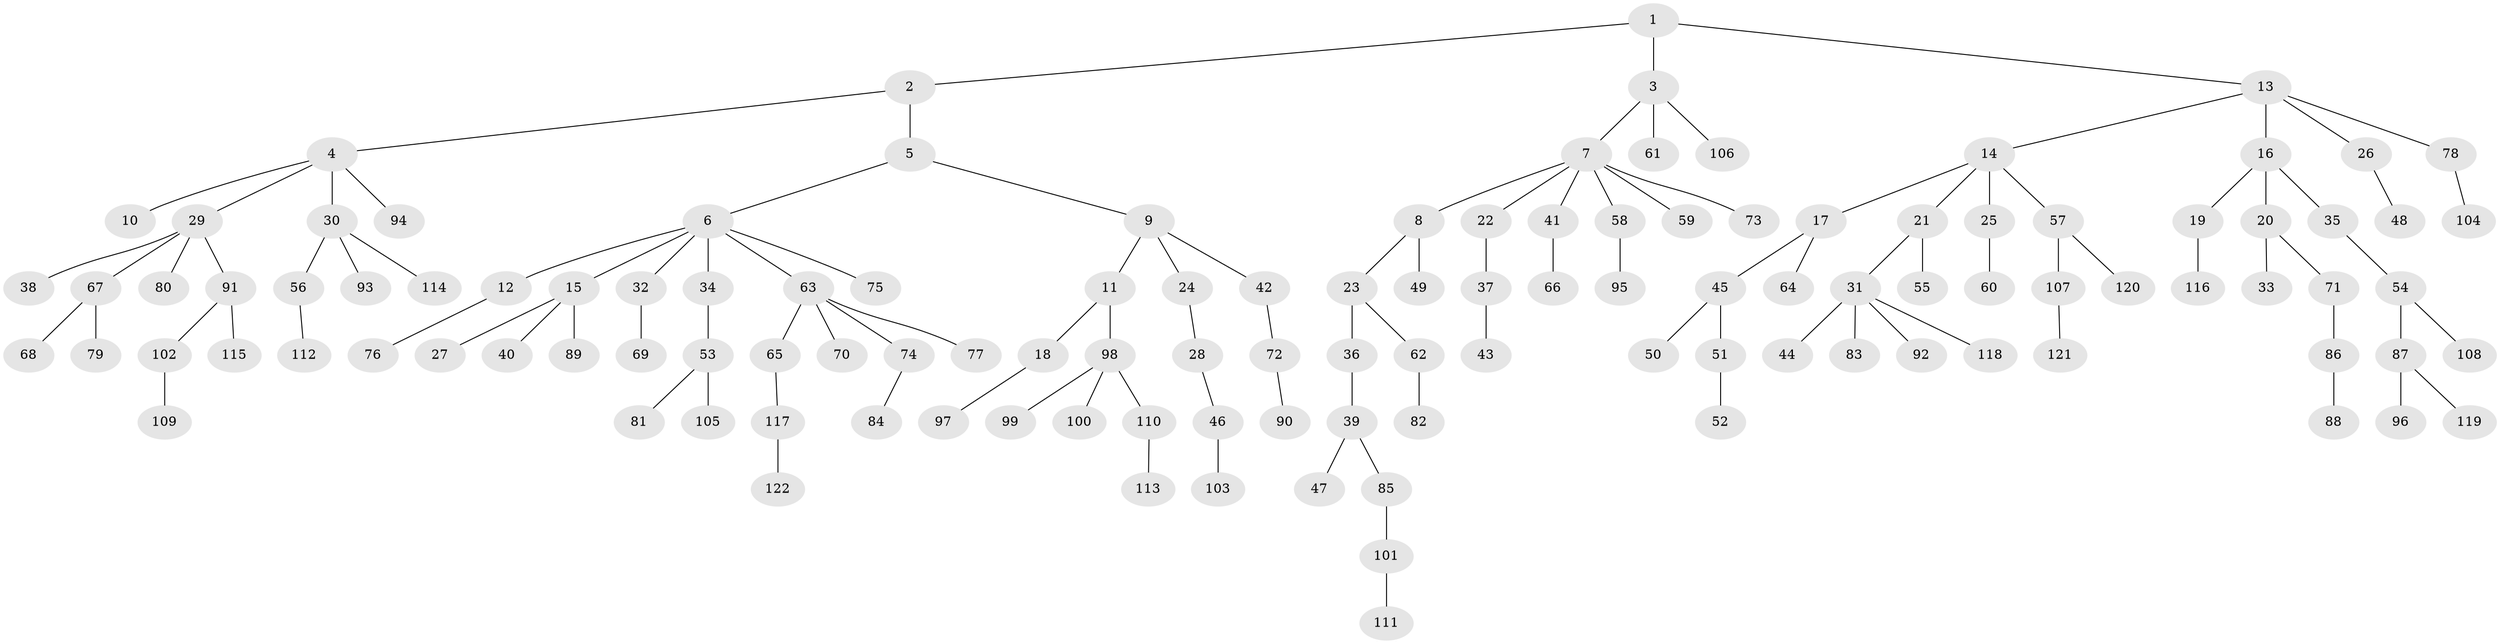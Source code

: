 // Generated by graph-tools (version 1.1) at 2025/50/03/09/25 03:50:20]
// undirected, 122 vertices, 121 edges
graph export_dot {
graph [start="1"]
  node [color=gray90,style=filled];
  1;
  2;
  3;
  4;
  5;
  6;
  7;
  8;
  9;
  10;
  11;
  12;
  13;
  14;
  15;
  16;
  17;
  18;
  19;
  20;
  21;
  22;
  23;
  24;
  25;
  26;
  27;
  28;
  29;
  30;
  31;
  32;
  33;
  34;
  35;
  36;
  37;
  38;
  39;
  40;
  41;
  42;
  43;
  44;
  45;
  46;
  47;
  48;
  49;
  50;
  51;
  52;
  53;
  54;
  55;
  56;
  57;
  58;
  59;
  60;
  61;
  62;
  63;
  64;
  65;
  66;
  67;
  68;
  69;
  70;
  71;
  72;
  73;
  74;
  75;
  76;
  77;
  78;
  79;
  80;
  81;
  82;
  83;
  84;
  85;
  86;
  87;
  88;
  89;
  90;
  91;
  92;
  93;
  94;
  95;
  96;
  97;
  98;
  99;
  100;
  101;
  102;
  103;
  104;
  105;
  106;
  107;
  108;
  109;
  110;
  111;
  112;
  113;
  114;
  115;
  116;
  117;
  118;
  119;
  120;
  121;
  122;
  1 -- 2;
  1 -- 3;
  1 -- 13;
  2 -- 4;
  2 -- 5;
  3 -- 7;
  3 -- 61;
  3 -- 106;
  4 -- 10;
  4 -- 29;
  4 -- 30;
  4 -- 94;
  5 -- 6;
  5 -- 9;
  6 -- 12;
  6 -- 15;
  6 -- 32;
  6 -- 34;
  6 -- 63;
  6 -- 75;
  7 -- 8;
  7 -- 22;
  7 -- 41;
  7 -- 58;
  7 -- 59;
  7 -- 73;
  8 -- 23;
  8 -- 49;
  9 -- 11;
  9 -- 24;
  9 -- 42;
  11 -- 18;
  11 -- 98;
  12 -- 76;
  13 -- 14;
  13 -- 16;
  13 -- 26;
  13 -- 78;
  14 -- 17;
  14 -- 21;
  14 -- 25;
  14 -- 57;
  15 -- 27;
  15 -- 40;
  15 -- 89;
  16 -- 19;
  16 -- 20;
  16 -- 35;
  17 -- 45;
  17 -- 64;
  18 -- 97;
  19 -- 116;
  20 -- 33;
  20 -- 71;
  21 -- 31;
  21 -- 55;
  22 -- 37;
  23 -- 36;
  23 -- 62;
  24 -- 28;
  25 -- 60;
  26 -- 48;
  28 -- 46;
  29 -- 38;
  29 -- 67;
  29 -- 80;
  29 -- 91;
  30 -- 56;
  30 -- 93;
  30 -- 114;
  31 -- 44;
  31 -- 83;
  31 -- 92;
  31 -- 118;
  32 -- 69;
  34 -- 53;
  35 -- 54;
  36 -- 39;
  37 -- 43;
  39 -- 47;
  39 -- 85;
  41 -- 66;
  42 -- 72;
  45 -- 50;
  45 -- 51;
  46 -- 103;
  51 -- 52;
  53 -- 81;
  53 -- 105;
  54 -- 87;
  54 -- 108;
  56 -- 112;
  57 -- 107;
  57 -- 120;
  58 -- 95;
  62 -- 82;
  63 -- 65;
  63 -- 70;
  63 -- 74;
  63 -- 77;
  65 -- 117;
  67 -- 68;
  67 -- 79;
  71 -- 86;
  72 -- 90;
  74 -- 84;
  78 -- 104;
  85 -- 101;
  86 -- 88;
  87 -- 96;
  87 -- 119;
  91 -- 102;
  91 -- 115;
  98 -- 99;
  98 -- 100;
  98 -- 110;
  101 -- 111;
  102 -- 109;
  107 -- 121;
  110 -- 113;
  117 -- 122;
}

